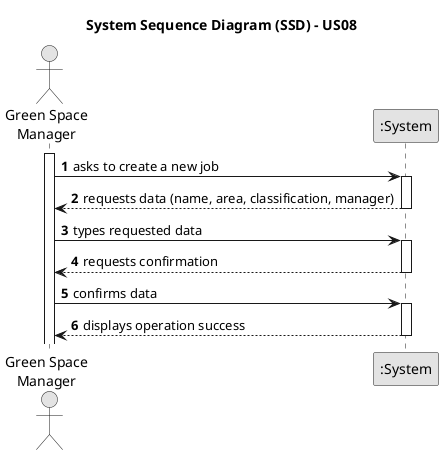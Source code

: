@startuml
skinparam monochrome true
skinparam packageStyle rectangle
skinparam shadowing false

title System Sequence Diagram (SSD) - US08

autonumber

actor "Green Space\nManager" as Employee
participant ":System" as System

activate Employee

    Employee -> System : asks to create a new job
        activate System

            System --> Employee : requests data (name, area, classification, manager)
        deactivate System

        Employee -> System : types requested data
        activate System

            System --> Employee : requests confirmation
        deactivate System

        Employee -> System : confirms data
        activate System

            System --> Employee : displays operation success
        deactivate System


@enduml